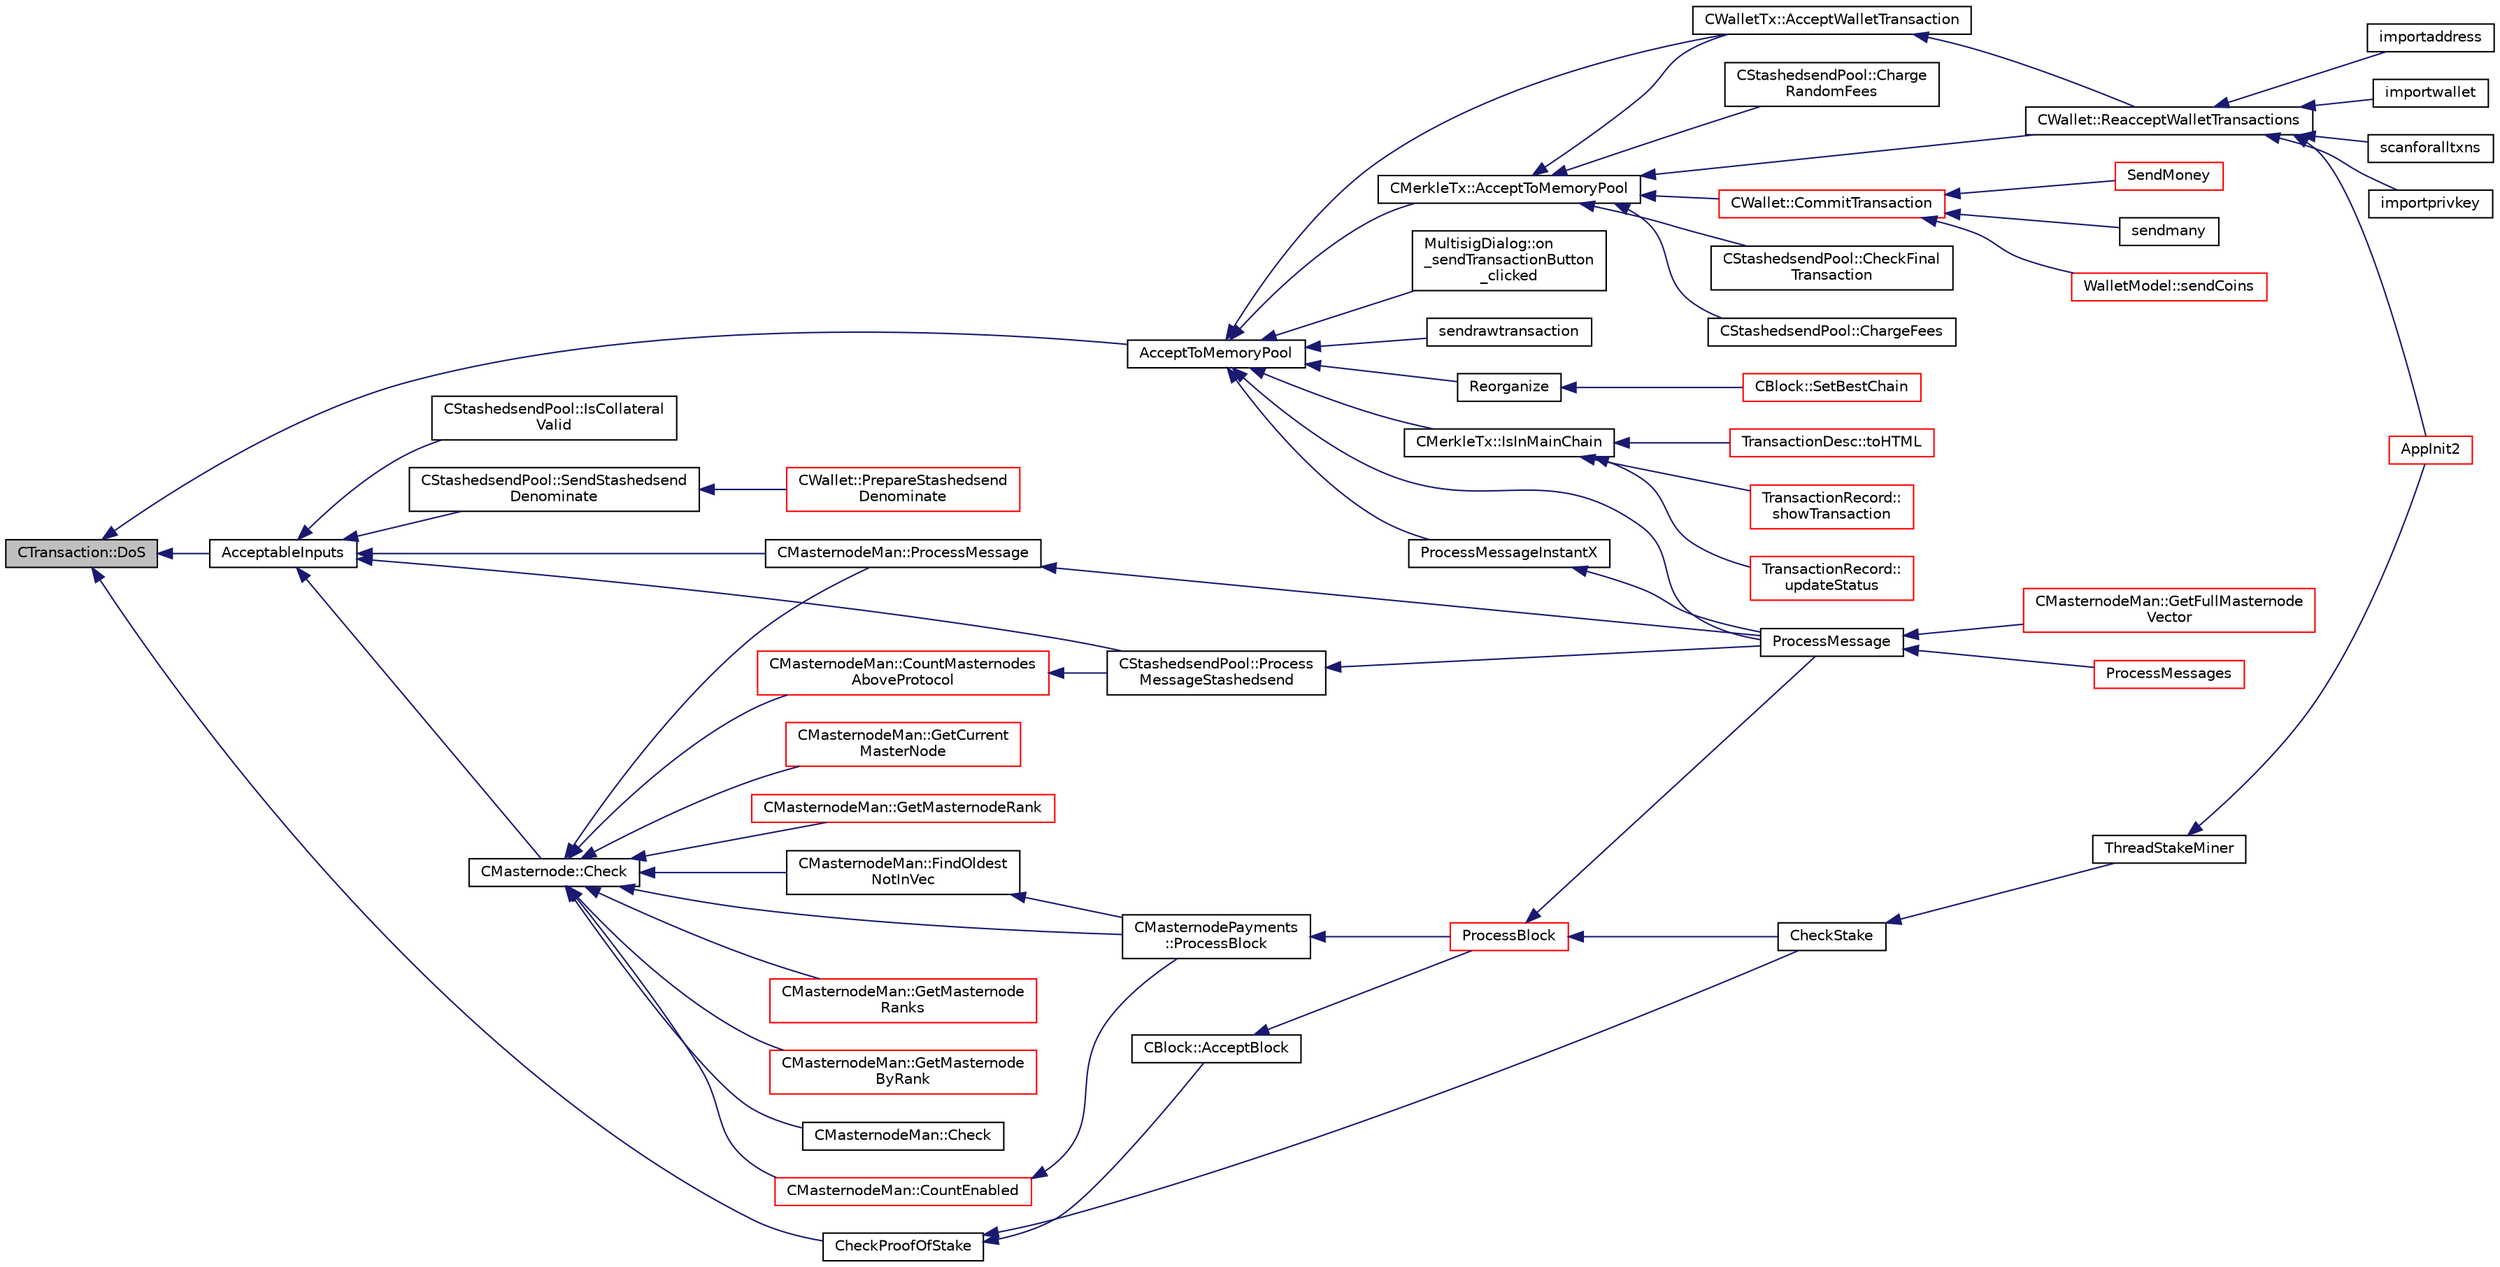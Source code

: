 digraph "CTransaction::DoS"
{
  edge [fontname="Helvetica",fontsize="10",labelfontname="Helvetica",labelfontsize="10"];
  node [fontname="Helvetica",fontsize="10",shape=record];
  rankdir="LR";
  Node404 [label="CTransaction::DoS",height=0.2,width=0.4,color="black", fillcolor="grey75", style="filled", fontcolor="black"];
  Node404 -> Node405 [dir="back",color="midnightblue",fontsize="10",style="solid",fontname="Helvetica"];
  Node405 [label="AcceptToMemoryPool",height=0.2,width=0.4,color="black", fillcolor="white", style="filled",URL="$d4/dbf/main_8h.html#addea0e425b693b4c1be712c3ead94568",tooltip="(try to) add transaction to memory pool "];
  Node405 -> Node406 [dir="back",color="midnightblue",fontsize="10",style="solid",fontname="Helvetica"];
  Node406 [label="ProcessMessageInstantX",height=0.2,width=0.4,color="black", fillcolor="white", style="filled",URL="$d6/d5f/instantx_8h.html#aa516cb499ead2691d8ab216a499db5d0"];
  Node406 -> Node407 [dir="back",color="midnightblue",fontsize="10",style="solid",fontname="Helvetica"];
  Node407 [label="ProcessMessage",height=0.2,width=0.4,color="black", fillcolor="white", style="filled",URL="$df/d0a/main_8cpp.html#a8ba92b1a4bce3c835e887a9073d17d8e"];
  Node407 -> Node408 [dir="back",color="midnightblue",fontsize="10",style="solid",fontname="Helvetica"];
  Node408 [label="ProcessMessages",height=0.2,width=0.4,color="red", fillcolor="white", style="filled",URL="$d4/dbf/main_8h.html#a196f9318f02448b85b28d612698934fd"];
  Node407 -> Node416 [dir="back",color="midnightblue",fontsize="10",style="solid",fontname="Helvetica"];
  Node416 [label="CMasternodeMan::GetFullMasternode\lVector",height=0.2,width=0.4,color="red", fillcolor="white", style="filled",URL="$dc/d6b/class_c_masternode_man.html#ab39e213a7601e1bef2eba1d5d63206f5"];
  Node405 -> Node422 [dir="back",color="midnightblue",fontsize="10",style="solid",fontname="Helvetica"];
  Node422 [label="CMerkleTx::AcceptToMemoryPool",height=0.2,width=0.4,color="black", fillcolor="white", style="filled",URL="$d1/dff/class_c_merkle_tx.html#a61126e811a53b941b3efdf5a4e83db90"];
  Node422 -> Node423 [dir="back",color="midnightblue",fontsize="10",style="solid",fontname="Helvetica"];
  Node423 [label="CWalletTx::AcceptWalletTransaction",height=0.2,width=0.4,color="black", fillcolor="white", style="filled",URL="$d6/d53/class_c_wallet_tx.html#af6d1a5a731bb69e1d94de84eb6fd15a5"];
  Node423 -> Node424 [dir="back",color="midnightblue",fontsize="10",style="solid",fontname="Helvetica"];
  Node424 [label="CWallet::ReacceptWalletTransactions",height=0.2,width=0.4,color="black", fillcolor="white", style="filled",URL="$d2/de5/class_c_wallet.html#a796c23450c8482e10e0c75ae5c1fa8ed"];
  Node424 -> Node410 [dir="back",color="midnightblue",fontsize="10",style="solid",fontname="Helvetica"];
  Node410 [label="AppInit2",height=0.2,width=0.4,color="red", fillcolor="white", style="filled",URL="$d8/dc0/init_8h.html#a1a4c1bfbf6ba1db77e988b89b9cadfd3",tooltip="Initialize ion. "];
  Node424 -> Node425 [dir="back",color="midnightblue",fontsize="10",style="solid",fontname="Helvetica"];
  Node425 [label="importprivkey",height=0.2,width=0.4,color="black", fillcolor="white", style="filled",URL="$dc/dbf/rpcdump_8cpp.html#a3a6fdb974fce01220a895393d444e981"];
  Node424 -> Node426 [dir="back",color="midnightblue",fontsize="10",style="solid",fontname="Helvetica"];
  Node426 [label="importaddress",height=0.2,width=0.4,color="black", fillcolor="white", style="filled",URL="$dc/dbf/rpcdump_8cpp.html#a457bc572859c8265c72a0afd1a6db56c"];
  Node424 -> Node427 [dir="back",color="midnightblue",fontsize="10",style="solid",fontname="Helvetica"];
  Node427 [label="importwallet",height=0.2,width=0.4,color="black", fillcolor="white", style="filled",URL="$dc/dbf/rpcdump_8cpp.html#a2566d5c9dd1938b74e70398cdb3ac5c1"];
  Node424 -> Node428 [dir="back",color="midnightblue",fontsize="10",style="solid",fontname="Helvetica"];
  Node428 [label="scanforalltxns",height=0.2,width=0.4,color="black", fillcolor="white", style="filled",URL="$df/d1d/rpcwallet_8cpp.html#a798669ad37caa71ddd18f73bc5aa5841"];
  Node422 -> Node429 [dir="back",color="midnightblue",fontsize="10",style="solid",fontname="Helvetica"];
  Node429 [label="CStashedsendPool::CheckFinal\lTransaction",height=0.2,width=0.4,color="black", fillcolor="white", style="filled",URL="$dd/d8a/class_c_stashedsend_pool.html#aba122588a53a90150595bc4279beb67c"];
  Node422 -> Node430 [dir="back",color="midnightblue",fontsize="10",style="solid",fontname="Helvetica"];
  Node430 [label="CStashedsendPool::ChargeFees",height=0.2,width=0.4,color="black", fillcolor="white", style="filled",URL="$dd/d8a/class_c_stashedsend_pool.html#acd76c93879dbcbdda4ca0a253f0d9c68",tooltip="Charge fees to bad actors (Charge clients a fee if they&#39;re abusive) "];
  Node422 -> Node431 [dir="back",color="midnightblue",fontsize="10",style="solid",fontname="Helvetica"];
  Node431 [label="CStashedsendPool::Charge\lRandomFees",height=0.2,width=0.4,color="black", fillcolor="white", style="filled",URL="$dd/d8a/class_c_stashedsend_pool.html#abcf715f6e5e01039218bf4881fffc3fe",tooltip="Rarely charge fees to pay miners. "];
  Node422 -> Node424 [dir="back",color="midnightblue",fontsize="10",style="solid",fontname="Helvetica"];
  Node422 -> Node432 [dir="back",color="midnightblue",fontsize="10",style="solid",fontname="Helvetica"];
  Node432 [label="CWallet::CommitTransaction",height=0.2,width=0.4,color="red", fillcolor="white", style="filled",URL="$d2/de5/class_c_wallet.html#aa13fbeaebd271f910a54cc5b82d73fde"];
  Node432 -> Node433 [dir="back",color="midnightblue",fontsize="10",style="solid",fontname="Helvetica"];
  Node433 [label="WalletModel::sendCoins",height=0.2,width=0.4,color="red", fillcolor="white", style="filled",URL="$d4/d27/class_wallet_model.html#a053fb3ff2b8b0347f83e6bb591126746"];
  Node432 -> Node436 [dir="back",color="midnightblue",fontsize="10",style="solid",fontname="Helvetica"];
  Node436 [label="SendMoney",height=0.2,width=0.4,color="red", fillcolor="white", style="filled",URL="$d5/d6b/rpcstashedsend_8cpp.html#a49669702f73a24c1d1dc5a08d7c0785f"];
  Node432 -> Node445 [dir="back",color="midnightblue",fontsize="10",style="solid",fontname="Helvetica"];
  Node445 [label="sendmany",height=0.2,width=0.4,color="black", fillcolor="white", style="filled",URL="$df/d1d/rpcwallet_8cpp.html#adeb5f23f20fb4e589dab23cadf75c92d"];
  Node405 -> Node423 [dir="back",color="midnightblue",fontsize="10",style="solid",fontname="Helvetica"];
  Node405 -> Node449 [dir="back",color="midnightblue",fontsize="10",style="solid",fontname="Helvetica"];
  Node449 [label="Reorganize",height=0.2,width=0.4,color="black", fillcolor="white", style="filled",URL="$df/d0a/main_8cpp.html#ad8e09920f5a3ce2670c5efa26ef65227"];
  Node449 -> Node450 [dir="back",color="midnightblue",fontsize="10",style="solid",fontname="Helvetica"];
  Node450 [label="CBlock::SetBestChain",height=0.2,width=0.4,color="red", fillcolor="white", style="filled",URL="$d3/d51/class_c_block.html#a6e308b2d75d1cfc4a75eda36feb60ca1"];
  Node405 -> Node407 [dir="back",color="midnightblue",fontsize="10",style="solid",fontname="Helvetica"];
  Node405 -> Node454 [dir="back",color="midnightblue",fontsize="10",style="solid",fontname="Helvetica"];
  Node454 [label="CMerkleTx::IsInMainChain",height=0.2,width=0.4,color="black", fillcolor="white", style="filled",URL="$d1/dff/class_c_merkle_tx.html#ad4b3623fabf1924dba2a7694e3418e1e"];
  Node454 -> Node455 [dir="back",color="midnightblue",fontsize="10",style="solid",fontname="Helvetica"];
  Node455 [label="TransactionDesc::toHTML",height=0.2,width=0.4,color="red", fillcolor="white", style="filled",URL="$d4/da9/class_transaction_desc.html#ab7c9dbb2048aae121dd9d75df86e64f4"];
  Node454 -> Node466 [dir="back",color="midnightblue",fontsize="10",style="solid",fontname="Helvetica"];
  Node466 [label="TransactionRecord::\lshowTransaction",height=0.2,width=0.4,color="red", fillcolor="white", style="filled",URL="$d1/da7/class_transaction_record.html#a5ad1d1af4bec5b15a624b7a451e8cdbf",tooltip="Decompose CWallet transaction to model transaction records. "];
  Node454 -> Node478 [dir="back",color="midnightblue",fontsize="10",style="solid",fontname="Helvetica"];
  Node478 [label="TransactionRecord::\lupdateStatus",height=0.2,width=0.4,color="red", fillcolor="white", style="filled",URL="$d1/da7/class_transaction_record.html#a9b643dd885a790ae511705a1446556be",tooltip="Update status from core wallet tx. "];
  Node405 -> Node485 [dir="back",color="midnightblue",fontsize="10",style="solid",fontname="Helvetica"];
  Node485 [label="MultisigDialog::on\l_sendTransactionButton\l_clicked",height=0.2,width=0.4,color="black", fillcolor="white", style="filled",URL="$d4/df4/class_multisig_dialog.html#a71fcf325cb0cde9223eefc62b3b7634b"];
  Node405 -> Node486 [dir="back",color="midnightblue",fontsize="10",style="solid",fontname="Helvetica"];
  Node486 [label="sendrawtransaction",height=0.2,width=0.4,color="black", fillcolor="white", style="filled",URL="$dc/da8/rpcrawtransaction_8cpp.html#ad5aad44f890060f42efb49acf349511e"];
  Node404 -> Node487 [dir="back",color="midnightblue",fontsize="10",style="solid",fontname="Helvetica"];
  Node487 [label="AcceptableInputs",height=0.2,width=0.4,color="black", fillcolor="white", style="filled",URL="$d4/dbf/main_8h.html#a43f9c625cc3dfd663a76ddb4d15fce58"];
  Node487 -> Node488 [dir="back",color="midnightblue",fontsize="10",style="solid",fontname="Helvetica"];
  Node488 [label="CMasternode::Check",height=0.2,width=0.4,color="black", fillcolor="white", style="filled",URL="$d6/dac/class_c_masternode.html#a6c5f883b797298678c1cf814faab09a5"];
  Node488 -> Node489 [dir="back",color="midnightblue",fontsize="10",style="solid",fontname="Helvetica"];
  Node489 [label="CMasternodePayments\l::ProcessBlock",height=0.2,width=0.4,color="black", fillcolor="white", style="filled",URL="$dc/d9a/class_c_masternode_payments.html#aa23dfbc148f10f601e9771bfcffea441"];
  Node489 -> Node490 [dir="back",color="midnightblue",fontsize="10",style="solid",fontname="Helvetica"];
  Node490 [label="ProcessBlock",height=0.2,width=0.4,color="red", fillcolor="white", style="filled",URL="$d4/dbf/main_8h.html#a7c8a7be3439bb5e1e40548a332a3cf29"];
  Node490 -> Node407 [dir="back",color="midnightblue",fontsize="10",style="solid",fontname="Helvetica"];
  Node490 -> Node497 [dir="back",color="midnightblue",fontsize="10",style="solid",fontname="Helvetica"];
  Node497 [label="CheckStake",height=0.2,width=0.4,color="black", fillcolor="white", style="filled",URL="$de/d13/miner_8h.html#a68be4bcfa03b86095641eac5ca996fed",tooltip="Check mined proof-of-stake block. "];
  Node497 -> Node498 [dir="back",color="midnightblue",fontsize="10",style="solid",fontname="Helvetica"];
  Node498 [label="ThreadStakeMiner",height=0.2,width=0.4,color="black", fillcolor="white", style="filled",URL="$d6/de3/miner_8cpp.html#a31faece5ef0e403969b3d3debd79b352"];
  Node498 -> Node410 [dir="back",color="midnightblue",fontsize="10",style="solid",fontname="Helvetica"];
  Node488 -> Node500 [dir="back",color="midnightblue",fontsize="10",style="solid",fontname="Helvetica"];
  Node500 [label="CMasternodeMan::Check",height=0.2,width=0.4,color="black", fillcolor="white", style="filled",URL="$dc/d6b/class_c_masternode_man.html#a746a5bed8674a37f69f8987a2bd9bcd1"];
  Node488 -> Node501 [dir="back",color="midnightblue",fontsize="10",style="solid",fontname="Helvetica"];
  Node501 [label="CMasternodeMan::CountEnabled",height=0.2,width=0.4,color="red", fillcolor="white", style="filled",URL="$dc/d6b/class_c_masternode_man.html#ae495279a035d7d259375ae95cbde28f4"];
  Node501 -> Node489 [dir="back",color="midnightblue",fontsize="10",style="solid",fontname="Helvetica"];
  Node488 -> Node513 [dir="back",color="midnightblue",fontsize="10",style="solid",fontname="Helvetica"];
  Node513 [label="CMasternodeMan::CountMasternodes\lAboveProtocol",height=0.2,width=0.4,color="red", fillcolor="white", style="filled",URL="$dc/d6b/class_c_masternode_man.html#a26f97dd108171cfaf20951a5d133c156"];
  Node513 -> Node517 [dir="back",color="midnightblue",fontsize="10",style="solid",fontname="Helvetica"];
  Node517 [label="CStashedsendPool::Process\lMessageStashedsend",height=0.2,width=0.4,color="black", fillcolor="white", style="filled",URL="$dd/d8a/class_c_stashedsend_pool.html#a62b472a4e4b1e634bc2e8621be17888e",tooltip="Process a Stashedsend message using the Stashedsend protocol. "];
  Node517 -> Node407 [dir="back",color="midnightblue",fontsize="10",style="solid",fontname="Helvetica"];
  Node488 -> Node518 [dir="back",color="midnightblue",fontsize="10",style="solid",fontname="Helvetica"];
  Node518 [label="CMasternodeMan::FindOldest\lNotInVec",height=0.2,width=0.4,color="black", fillcolor="white", style="filled",URL="$dc/d6b/class_c_masternode_man.html#a573f7201b1bc84d277d17c4e165f8842"];
  Node518 -> Node489 [dir="back",color="midnightblue",fontsize="10",style="solid",fontname="Helvetica"];
  Node488 -> Node519 [dir="back",color="midnightblue",fontsize="10",style="solid",fontname="Helvetica"];
  Node519 [label="CMasternodeMan::GetCurrent\lMasterNode",height=0.2,width=0.4,color="red", fillcolor="white", style="filled",URL="$dc/d6b/class_c_masternode_man.html#a2b3a91870855e8fcb9b2b6e00c35197f"];
  Node488 -> Node522 [dir="back",color="midnightblue",fontsize="10",style="solid",fontname="Helvetica"];
  Node522 [label="CMasternodeMan::GetMasternodeRank",height=0.2,width=0.4,color="red", fillcolor="white", style="filled",URL="$dc/d6b/class_c_masternode_man.html#a41fd522da90284837d5dcb1e2d2e7d7c"];
  Node488 -> Node525 [dir="back",color="midnightblue",fontsize="10",style="solid",fontname="Helvetica"];
  Node525 [label="CMasternodeMan::GetMasternode\lRanks",height=0.2,width=0.4,color="red", fillcolor="white", style="filled",URL="$dc/d6b/class_c_masternode_man.html#ac06180b4570d5d1b098979c2f59a7a90"];
  Node488 -> Node526 [dir="back",color="midnightblue",fontsize="10",style="solid",fontname="Helvetica"];
  Node526 [label="CMasternodeMan::GetMasternode\lByRank",height=0.2,width=0.4,color="red", fillcolor="white", style="filled",URL="$dc/d6b/class_c_masternode_man.html#ab32afaad2651c69d2f93c68aee466677"];
  Node488 -> Node528 [dir="back",color="midnightblue",fontsize="10",style="solid",fontname="Helvetica"];
  Node528 [label="CMasternodeMan::ProcessMessage",height=0.2,width=0.4,color="black", fillcolor="white", style="filled",URL="$dc/d6b/class_c_masternode_man.html#ae3e5d263cebdcd932eca49caeadce9aa"];
  Node528 -> Node407 [dir="back",color="midnightblue",fontsize="10",style="solid",fontname="Helvetica"];
  Node487 -> Node528 [dir="back",color="midnightblue",fontsize="10",style="solid",fontname="Helvetica"];
  Node487 -> Node517 [dir="back",color="midnightblue",fontsize="10",style="solid",fontname="Helvetica"];
  Node487 -> Node529 [dir="back",color="midnightblue",fontsize="10",style="solid",fontname="Helvetica"];
  Node529 [label="CStashedsendPool::IsCollateral\lValid",height=0.2,width=0.4,color="black", fillcolor="white", style="filled",URL="$dd/d8a/class_c_stashedsend_pool.html#a953b684a05b58919c45c8c6f159b0b14",tooltip="If the collateral is valid given by a client. "];
  Node487 -> Node530 [dir="back",color="midnightblue",fontsize="10",style="solid",fontname="Helvetica"];
  Node530 [label="CStashedsendPool::SendStashedsend\lDenominate",height=0.2,width=0.4,color="black", fillcolor="white", style="filled",URL="$dd/d8a/class_c_stashedsend_pool.html#a6a94b951db9f47197abf79e141e8de1a",tooltip="As a client, send a transaction to a Masternode to start the denomination process. "];
  Node530 -> Node531 [dir="back",color="midnightblue",fontsize="10",style="solid",fontname="Helvetica"];
  Node531 [label="CWallet::PrepareStashedsend\lDenominate",height=0.2,width=0.4,color="red", fillcolor="white", style="filled",URL="$d2/de5/class_c_wallet.html#ae7ce44a23e6cb716ea05783c04de197e"];
  Node404 -> Node533 [dir="back",color="midnightblue",fontsize="10",style="solid",fontname="Helvetica"];
  Node533 [label="CheckProofOfStake",height=0.2,width=0.4,color="black", fillcolor="white", style="filled",URL="$d4/dd4/stake_8h.html#a01e09fbdb926d4581ea48c4cf2f337a1"];
  Node533 -> Node534 [dir="back",color="midnightblue",fontsize="10",style="solid",fontname="Helvetica"];
  Node534 [label="CBlock::AcceptBlock",height=0.2,width=0.4,color="black", fillcolor="white", style="filled",URL="$d3/d51/class_c_block.html#a3f990a713116bd15c1f221c88b012ccf"];
  Node534 -> Node490 [dir="back",color="midnightblue",fontsize="10",style="solid",fontname="Helvetica"];
  Node533 -> Node497 [dir="back",color="midnightblue",fontsize="10",style="solid",fontname="Helvetica"];
}
